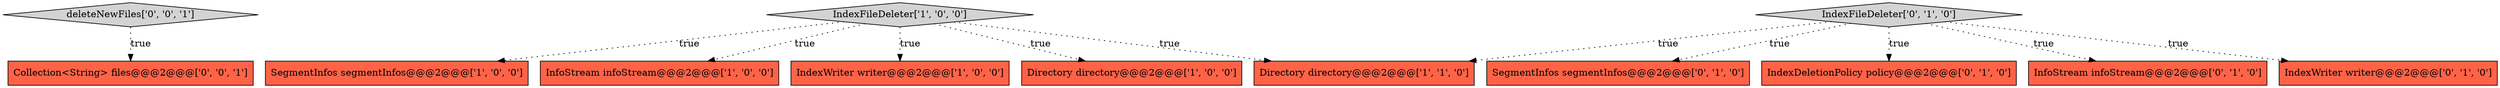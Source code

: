 digraph {
12 [style = filled, label = "deleteNewFiles['0', '0', '1']", fillcolor = lightgray, shape = diamond image = "AAA0AAABBB3BBB"];
4 [style = filled, label = "SegmentInfos segmentInfos@@@2@@@['1', '0', '0']", fillcolor = tomato, shape = box image = "AAA0AAABBB1BBB"];
7 [style = filled, label = "SegmentInfos segmentInfos@@@2@@@['0', '1', '0']", fillcolor = tomato, shape = box image = "AAA0AAABBB2BBB"];
2 [style = filled, label = "InfoStream infoStream@@@2@@@['1', '0', '0']", fillcolor = tomato, shape = box image = "AAA0AAABBB1BBB"];
9 [style = filled, label = "IndexDeletionPolicy policy@@@2@@@['0', '1', '0']", fillcolor = tomato, shape = box image = "AAA0AAABBB2BBB"];
10 [style = filled, label = "IndexFileDeleter['0', '1', '0']", fillcolor = lightgray, shape = diamond image = "AAA0AAABBB2BBB"];
6 [style = filled, label = "InfoStream infoStream@@@2@@@['0', '1', '0']", fillcolor = tomato, shape = box image = "AAA0AAABBB2BBB"];
1 [style = filled, label = "IndexFileDeleter['1', '0', '0']", fillcolor = lightgray, shape = diamond image = "AAA0AAABBB1BBB"];
5 [style = filled, label = "Directory directory@@@2@@@['1', '1', '0']", fillcolor = tomato, shape = box image = "AAA0AAABBB1BBB"];
11 [style = filled, label = "Collection<String> files@@@2@@@['0', '0', '1']", fillcolor = tomato, shape = box image = "AAA0AAABBB3BBB"];
8 [style = filled, label = "IndexWriter writer@@@2@@@['0', '1', '0']", fillcolor = tomato, shape = box image = "AAA0AAABBB2BBB"];
0 [style = filled, label = "IndexWriter writer@@@2@@@['1', '0', '0']", fillcolor = tomato, shape = box image = "AAA0AAABBB1BBB"];
3 [style = filled, label = "Directory directory@@@2@@@['1', '0', '0']", fillcolor = tomato, shape = box image = "AAA0AAABBB1BBB"];
1->2 [style = dotted, label="true"];
10->6 [style = dotted, label="true"];
1->3 [style = dotted, label="true"];
1->5 [style = dotted, label="true"];
10->8 [style = dotted, label="true"];
10->7 [style = dotted, label="true"];
1->4 [style = dotted, label="true"];
10->9 [style = dotted, label="true"];
1->0 [style = dotted, label="true"];
10->5 [style = dotted, label="true"];
12->11 [style = dotted, label="true"];
}
